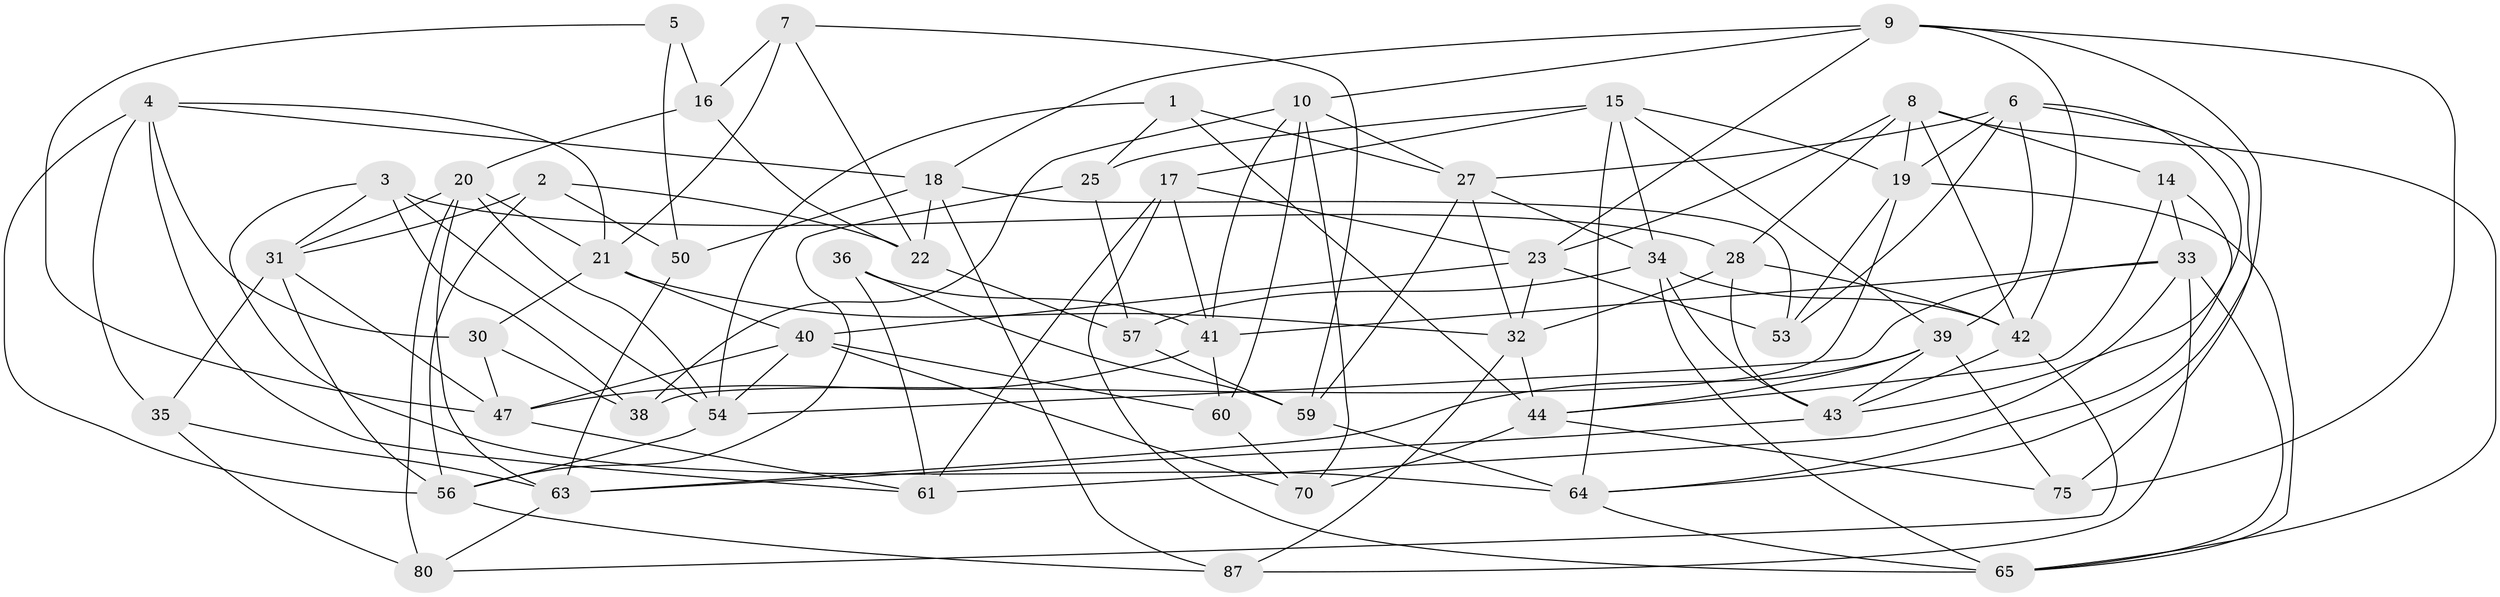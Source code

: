 // original degree distribution, {4: 1.0}
// Generated by graph-tools (version 1.1) at 2025/11/02/27/25 16:11:49]
// undirected, 53 vertices, 136 edges
graph export_dot {
graph [start="1"]
  node [color=gray90,style=filled];
  1;
  2;
  3 [super="+78"];
  4 [super="+11"];
  5;
  6 [super="+55"];
  7;
  8 [super="+77"];
  9 [super="+12"];
  10 [super="+13"];
  14;
  15 [super="+26"];
  16 [super="+29"];
  17 [super="+76"];
  18 [super="+37"];
  19 [super="+58"];
  20 [super="+24"];
  21 [super="+83"];
  22 [super="+49"];
  23 [super="+52"];
  25;
  27 [super="+66"];
  28 [super="+73"];
  30;
  31 [super="+48"];
  32 [super="+86"];
  33 [super="+62"];
  34 [super="+46"];
  35;
  36;
  38;
  39 [super="+81"];
  40 [super="+74"];
  41 [super="+79"];
  42 [super="+51"];
  43 [super="+84"];
  44 [super="+45"];
  47 [super="+67"];
  50;
  53;
  54 [super="+88"];
  56 [super="+85"];
  57;
  59 [super="+69"];
  60;
  61 [super="+71"];
  63 [super="+68"];
  64 [super="+72"];
  65 [super="+82"];
  70;
  75;
  80;
  87;
  1 -- 44;
  1 -- 54;
  1 -- 25;
  1 -- 27;
  2 -- 31;
  2 -- 50;
  2 -- 22;
  2 -- 56;
  3 -- 38;
  3 -- 54;
  3 -- 64;
  3 -- 28 [weight=2];
  3 -- 31;
  4 -- 21;
  4 -- 35;
  4 -- 56;
  4 -- 18;
  4 -- 61;
  4 -- 30;
  5 -- 16 [weight=2];
  5 -- 50;
  5 -- 47;
  6 -- 19;
  6 -- 27;
  6 -- 39;
  6 -- 75;
  6 -- 43;
  6 -- 53;
  7 -- 22;
  7 -- 21;
  7 -- 59;
  7 -- 16;
  8 -- 65;
  8 -- 42;
  8 -- 19;
  8 -- 28;
  8 -- 14;
  8 -- 23;
  9 -- 10;
  9 -- 18;
  9 -- 64;
  9 -- 42;
  9 -- 75;
  9 -- 23;
  10 -- 70;
  10 -- 60;
  10 -- 41;
  10 -- 27;
  10 -- 38;
  14 -- 44;
  14 -- 64;
  14 -- 33;
  15 -- 39;
  15 -- 34;
  15 -- 64;
  15 -- 25;
  15 -- 19;
  15 -- 17;
  16 -- 20;
  16 -- 22 [weight=2];
  17 -- 61 [weight=2];
  17 -- 65;
  17 -- 41;
  17 -- 23;
  18 -- 50;
  18 -- 53;
  18 -- 87;
  18 -- 22;
  19 -- 65;
  19 -- 53;
  19 -- 38;
  20 -- 31;
  20 -- 80;
  20 -- 63;
  20 -- 21;
  20 -- 54;
  21 -- 32;
  21 -- 30;
  21 -- 40;
  22 -- 57;
  23 -- 53;
  23 -- 40;
  23 -- 32;
  25 -- 57;
  25 -- 56;
  27 -- 32;
  27 -- 34;
  27 -- 59;
  28 -- 42;
  28 -- 32;
  28 -- 43;
  30 -- 47;
  30 -- 38;
  31 -- 56;
  31 -- 35;
  31 -- 47;
  32 -- 44;
  32 -- 87;
  33 -- 87;
  33 -- 65;
  33 -- 41;
  33 -- 61;
  33 -- 54;
  34 -- 43;
  34 -- 65;
  34 -- 57;
  34 -- 42;
  35 -- 63;
  35 -- 80;
  36 -- 59 [weight=2];
  36 -- 61;
  36 -- 41;
  39 -- 44;
  39 -- 63;
  39 -- 75;
  39 -- 43;
  40 -- 54;
  40 -- 60;
  40 -- 70;
  40 -- 47;
  41 -- 60;
  41 -- 47;
  42 -- 80;
  42 -- 43;
  43 -- 63;
  44 -- 70;
  44 -- 75;
  47 -- 61;
  50 -- 63;
  54 -- 56;
  56 -- 87;
  57 -- 59;
  59 -- 64;
  60 -- 70;
  63 -- 80;
  64 -- 65;
}

